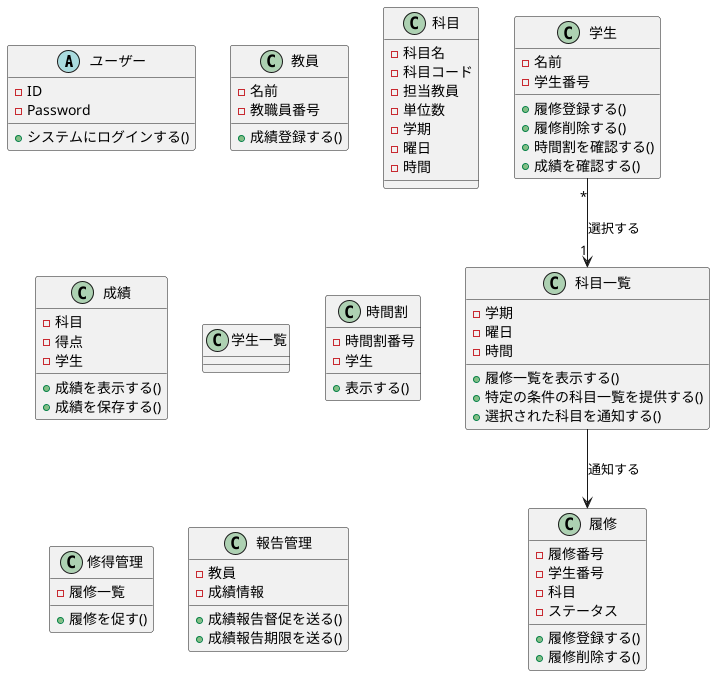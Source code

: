 @startuml クラス図1
'分析段階のクラス図'


'クラス'
abstract ユーザー{
    - ID
    - Password
    + システムにログインする()
}

class 学生{
    - 名前
    - 学生番号
    + 履修登録する()
    + 履修削除する()
    + 時間割を確認する()
    + 成績を確認する()
}

class 教員{
    - 名前
    - 教職員番号
    + 成績登録する()
}

class 履修{
    - 履修番号
    - 学生番号
    - 科目
    - ステータス
    + 履修登録する()
    + 履修削除する()
}

class 科目一覧{
    - 学期
    - 曜日
    - 時間
    + 履修一覧を表示する()
    + 特定の条件の科目一覧を提供する()
    + 選択された科目を通知する()
}

class 科目{
    - 科目名
    - 科目コード
    - 担当教員
    - 単位数
    - 学期
    - 曜日
    - 時間
}

class 成績{
    - 科目
    - 得点
    - 学生
    + 成績を表示する()
    + 成績を保存する()
}

class 学生一覧{

}

class 時間割{
    - 時間割番号
    - 学生
    + 表示する()
}

class 修得管理{
    - 履修一覧
    + 履修を促す()
}

class 報告管理{
    - 教員
    - 成績情報
    + 成績報告督促を送る()
    + 成績報告期限を送る()
}


'関係'
'ユーザー <|-down- 学生
'ユーザー <|-down- 教員

'教員 "1" --> "*" 科目 : 担当する
'教員 "1" --> "*" 成績 : 登録する
'教員 "1" <-- "*" 報告管理 : 通知する

'学生 "*" --> "1" 時間割 : 閲覧する
学生 "*" -down-> "1" 科目一覧 : 選択する
'学生 "*" --> "1" 成績 : 確認する
'学生 "1" <-- "1" 修得管理 : 通知する

'成績 "1" -right- "1" 報告管理
'科目 "1" -up- "1" 成績
科目一覧 -down-> 履修 : 通知する
'科目一覧 -- 科目
'履修 "1" -- "1" 修得管理
'履修 "*" -- "1" 科目
@enduml